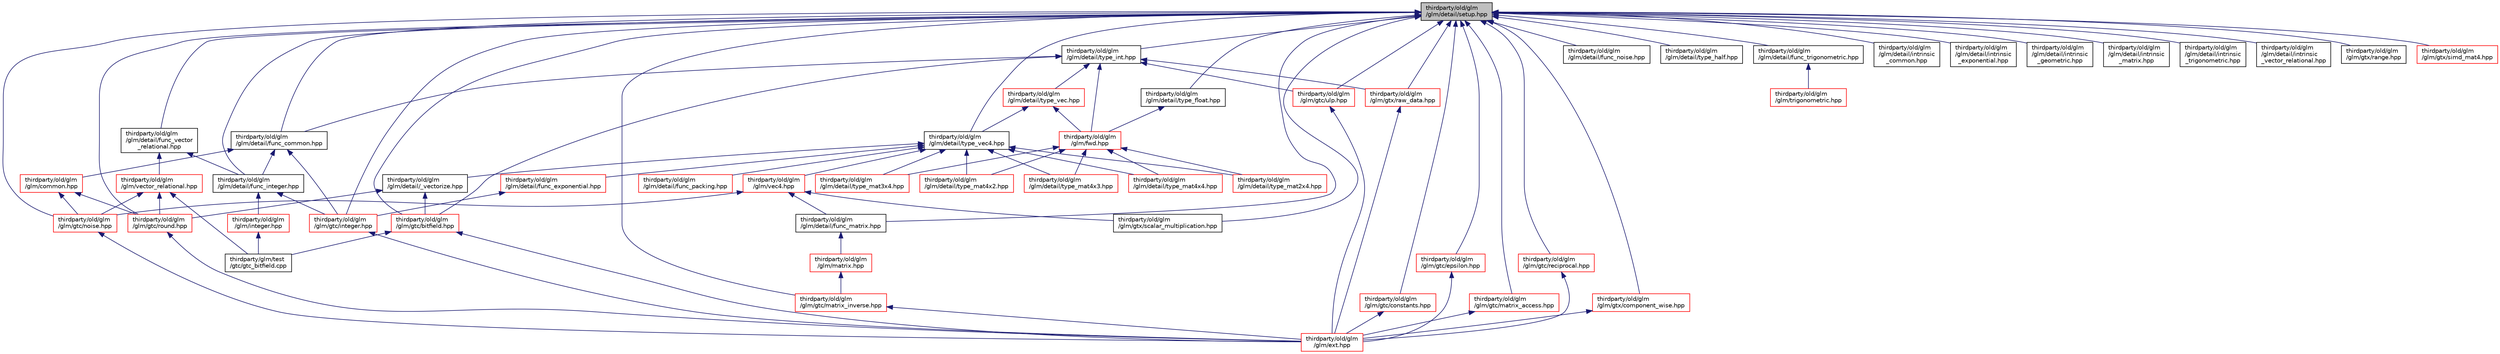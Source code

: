 digraph "thirdparty/old/glm/glm/detail/setup.hpp"
{
  edge [fontname="Helvetica",fontsize="10",labelfontname="Helvetica",labelfontsize="10"];
  node [fontname="Helvetica",fontsize="10",shape=record];
  Node1 [label="thirdparty/old/glm\l/glm/detail/setup.hpp",height=0.2,width=0.4,color="black", fillcolor="grey75", style="filled", fontcolor="black"];
  Node1 -> Node2 [dir="back",color="midnightblue",fontsize="10",style="solid",fontname="Helvetica"];
  Node2 [label="thirdparty/old/glm\l/glm/detail/func_common.hpp",height=0.2,width=0.4,color="black", fillcolor="white", style="filled",URL="$old_2glm_2glm_2detail_2func__common_8hpp.html"];
  Node2 -> Node3 [dir="back",color="midnightblue",fontsize="10",style="solid",fontname="Helvetica"];
  Node3 [label="thirdparty/old/glm\l/glm/common.hpp",height=0.2,width=0.4,color="red", fillcolor="white", style="filled",URL="$old_2glm_2glm_2common_8hpp.html"];
  Node3 -> Node4 [dir="back",color="midnightblue",fontsize="10",style="solid",fontname="Helvetica"];
  Node4 [label="thirdparty/old/glm\l/glm/gtc/noise.hpp",height=0.2,width=0.4,color="red", fillcolor="white", style="filled",URL="$old_2glm_2glm_2gtc_2noise_8hpp.html"];
  Node4 -> Node5 [dir="back",color="midnightblue",fontsize="10",style="solid",fontname="Helvetica"];
  Node5 [label="thirdparty/old/glm\l/glm/ext.hpp",height=0.2,width=0.4,color="red", fillcolor="white", style="filled",URL="$old_2glm_2glm_2ext_8hpp.html"];
  Node3 -> Node6 [dir="back",color="midnightblue",fontsize="10",style="solid",fontname="Helvetica"];
  Node6 [label="thirdparty/old/glm\l/glm/gtc/round.hpp",height=0.2,width=0.4,color="red", fillcolor="white", style="filled",URL="$old_2glm_2glm_2gtc_2round_8hpp.html"];
  Node6 -> Node5 [dir="back",color="midnightblue",fontsize="10",style="solid",fontname="Helvetica"];
  Node2 -> Node7 [dir="back",color="midnightblue",fontsize="10",style="solid",fontname="Helvetica"];
  Node7 [label="thirdparty/old/glm\l/glm/detail/func_integer.hpp",height=0.2,width=0.4,color="black", fillcolor="white", style="filled",URL="$old_2glm_2glm_2detail_2func__integer_8hpp.html"];
  Node7 -> Node8 [dir="back",color="midnightblue",fontsize="10",style="solid",fontname="Helvetica"];
  Node8 [label="thirdparty/old/glm\l/glm/gtc/integer.hpp",height=0.2,width=0.4,color="red", fillcolor="white", style="filled",URL="$old_2glm_2glm_2gtc_2integer_8hpp.html"];
  Node8 -> Node5 [dir="back",color="midnightblue",fontsize="10",style="solid",fontname="Helvetica"];
  Node7 -> Node9 [dir="back",color="midnightblue",fontsize="10",style="solid",fontname="Helvetica"];
  Node9 [label="thirdparty/old/glm\l/glm/integer.hpp",height=0.2,width=0.4,color="red", fillcolor="white", style="filled",URL="$old_2glm_2glm_2integer_8hpp.html"];
  Node9 -> Node10 [dir="back",color="midnightblue",fontsize="10",style="solid",fontname="Helvetica"];
  Node10 [label="thirdparty/glm/test\l/gtc/gtc_bitfield.cpp",height=0.2,width=0.4,color="black", fillcolor="white", style="filled",URL="$glm_2test_2gtc_2gtc__bitfield_8cpp.html"];
  Node2 -> Node8 [dir="back",color="midnightblue",fontsize="10",style="solid",fontname="Helvetica"];
  Node1 -> Node11 [dir="back",color="midnightblue",fontsize="10",style="solid",fontname="Helvetica"];
  Node11 [label="thirdparty/old/glm\l/glm/detail/type_int.hpp",height=0.2,width=0.4,color="black", fillcolor="white", style="filled",URL="$old_2glm_2glm_2detail_2type__int_8hpp.html"];
  Node11 -> Node2 [dir="back",color="midnightblue",fontsize="10",style="solid",fontname="Helvetica"];
  Node11 -> Node12 [dir="back",color="midnightblue",fontsize="10",style="solid",fontname="Helvetica"];
  Node12 [label="thirdparty/old/glm\l/glm/detail/type_vec.hpp",height=0.2,width=0.4,color="red", fillcolor="white", style="filled",URL="$old_2glm_2glm_2detail_2type__vec_8hpp.html"];
  Node12 -> Node13 [dir="back",color="midnightblue",fontsize="10",style="solid",fontname="Helvetica"];
  Node13 [label="thirdparty/old/glm\l/glm/detail/type_vec4.hpp",height=0.2,width=0.4,color="black", fillcolor="white", style="filled",URL="$old_2glm_2glm_2detail_2type__vec4_8hpp.html"];
  Node13 -> Node14 [dir="back",color="midnightblue",fontsize="10",style="solid",fontname="Helvetica"];
  Node14 [label="thirdparty/old/glm\l/glm/detail/_vectorize.hpp",height=0.2,width=0.4,color="black", fillcolor="white", style="filled",URL="$old_2glm_2glm_2detail_2__vectorize_8hpp.html"];
  Node14 -> Node15 [dir="back",color="midnightblue",fontsize="10",style="solid",fontname="Helvetica"];
  Node15 [label="thirdparty/old/glm\l/glm/gtc/bitfield.hpp",height=0.2,width=0.4,color="red", fillcolor="white", style="filled",URL="$old_2glm_2glm_2gtc_2bitfield_8hpp.html"];
  Node15 -> Node10 [dir="back",color="midnightblue",fontsize="10",style="solid",fontname="Helvetica"];
  Node15 -> Node5 [dir="back",color="midnightblue",fontsize="10",style="solid",fontname="Helvetica"];
  Node14 -> Node6 [dir="back",color="midnightblue",fontsize="10",style="solid",fontname="Helvetica"];
  Node13 -> Node16 [dir="back",color="midnightblue",fontsize="10",style="solid",fontname="Helvetica"];
  Node16 [label="thirdparty/old/glm\l/glm/vec4.hpp",height=0.2,width=0.4,color="red", fillcolor="white", style="filled",URL="$old_2glm_2glm_2vec4_8hpp.html"];
  Node16 -> Node17 [dir="back",color="midnightblue",fontsize="10",style="solid",fontname="Helvetica"];
  Node17 [label="thirdparty/old/glm\l/glm/detail/func_matrix.hpp",height=0.2,width=0.4,color="black", fillcolor="white", style="filled",URL="$old_2glm_2glm_2detail_2func__matrix_8hpp.html"];
  Node17 -> Node18 [dir="back",color="midnightblue",fontsize="10",style="solid",fontname="Helvetica"];
  Node18 [label="thirdparty/old/glm\l/glm/matrix.hpp",height=0.2,width=0.4,color="red", fillcolor="white", style="filled",URL="$old_2glm_2glm_2matrix_8hpp.html"];
  Node18 -> Node19 [dir="back",color="midnightblue",fontsize="10",style="solid",fontname="Helvetica"];
  Node19 [label="thirdparty/old/glm\l/glm/gtc/matrix_inverse.hpp",height=0.2,width=0.4,color="red", fillcolor="white", style="filled",URL="$old_2glm_2glm_2gtc_2matrix__inverse_8hpp.html"];
  Node19 -> Node5 [dir="back",color="midnightblue",fontsize="10",style="solid",fontname="Helvetica"];
  Node16 -> Node4 [dir="back",color="midnightblue",fontsize="10",style="solid",fontname="Helvetica"];
  Node16 -> Node20 [dir="back",color="midnightblue",fontsize="10",style="solid",fontname="Helvetica"];
  Node20 [label="thirdparty/old/glm\l/glm/gtx/scalar_multiplication.hpp",height=0.2,width=0.4,color="black", fillcolor="white", style="filled",URL="$old_2glm_2glm_2gtx_2scalar__multiplication_8hpp.html"];
  Node13 -> Node21 [dir="back",color="midnightblue",fontsize="10",style="solid",fontname="Helvetica"];
  Node21 [label="thirdparty/old/glm\l/glm/detail/func_exponential.hpp",height=0.2,width=0.4,color="red", fillcolor="white", style="filled",URL="$old_2glm_2glm_2detail_2func__exponential_8hpp.html"];
  Node21 -> Node8 [dir="back",color="midnightblue",fontsize="10",style="solid",fontname="Helvetica"];
  Node13 -> Node22 [dir="back",color="midnightblue",fontsize="10",style="solid",fontname="Helvetica"];
  Node22 [label="thirdparty/old/glm\l/glm/detail/type_mat2x4.hpp",height=0.2,width=0.4,color="red", fillcolor="white", style="filled",URL="$old_2glm_2glm_2detail_2type__mat2x4_8hpp.html"];
  Node13 -> Node23 [dir="back",color="midnightblue",fontsize="10",style="solid",fontname="Helvetica"];
  Node23 [label="thirdparty/old/glm\l/glm/detail/type_mat3x4.hpp",height=0.2,width=0.4,color="red", fillcolor="white", style="filled",URL="$old_2glm_2glm_2detail_2type__mat3x4_8hpp.html"];
  Node13 -> Node24 [dir="back",color="midnightblue",fontsize="10",style="solid",fontname="Helvetica"];
  Node24 [label="thirdparty/old/glm\l/glm/detail/type_mat4x2.hpp",height=0.2,width=0.4,color="red", fillcolor="white", style="filled",URL="$old_2glm_2glm_2detail_2type__mat4x2_8hpp.html"];
  Node13 -> Node25 [dir="back",color="midnightblue",fontsize="10",style="solid",fontname="Helvetica"];
  Node25 [label="thirdparty/old/glm\l/glm/detail/type_mat4x3.hpp",height=0.2,width=0.4,color="red", fillcolor="white", style="filled",URL="$old_2glm_2glm_2detail_2type__mat4x3_8hpp.html"];
  Node13 -> Node26 [dir="back",color="midnightblue",fontsize="10",style="solid",fontname="Helvetica"];
  Node26 [label="thirdparty/old/glm\l/glm/detail/type_mat4x4.hpp",height=0.2,width=0.4,color="red", fillcolor="white", style="filled",URL="$old_2glm_2glm_2detail_2type__mat4x4_8hpp.html"];
  Node13 -> Node27 [dir="back",color="midnightblue",fontsize="10",style="solid",fontname="Helvetica"];
  Node27 [label="thirdparty/old/glm\l/glm/detail/func_packing.hpp",height=0.2,width=0.4,color="red", fillcolor="white", style="filled",URL="$old_2glm_2glm_2detail_2func__packing_8hpp.html"];
  Node12 -> Node28 [dir="back",color="midnightblue",fontsize="10",style="solid",fontname="Helvetica"];
  Node28 [label="thirdparty/old/glm\l/glm/fwd.hpp",height=0.2,width=0.4,color="red", fillcolor="white", style="filled",URL="$old_2glm_2glm_2fwd_8hpp.html"];
  Node28 -> Node22 [dir="back",color="midnightblue",fontsize="10",style="solid",fontname="Helvetica"];
  Node28 -> Node23 [dir="back",color="midnightblue",fontsize="10",style="solid",fontname="Helvetica"];
  Node28 -> Node24 [dir="back",color="midnightblue",fontsize="10",style="solid",fontname="Helvetica"];
  Node28 -> Node25 [dir="back",color="midnightblue",fontsize="10",style="solid",fontname="Helvetica"];
  Node28 -> Node26 [dir="back",color="midnightblue",fontsize="10",style="solid",fontname="Helvetica"];
  Node11 -> Node28 [dir="back",color="midnightblue",fontsize="10",style="solid",fontname="Helvetica"];
  Node11 -> Node15 [dir="back",color="midnightblue",fontsize="10",style="solid",fontname="Helvetica"];
  Node11 -> Node29 [dir="back",color="midnightblue",fontsize="10",style="solid",fontname="Helvetica"];
  Node29 [label="thirdparty/old/glm\l/glm/gtc/ulp.hpp",height=0.2,width=0.4,color="red", fillcolor="white", style="filled",URL="$old_2glm_2glm_2gtc_2ulp_8hpp.html"];
  Node29 -> Node5 [dir="back",color="midnightblue",fontsize="10",style="solid",fontname="Helvetica"];
  Node11 -> Node30 [dir="back",color="midnightblue",fontsize="10",style="solid",fontname="Helvetica"];
  Node30 [label="thirdparty/old/glm\l/glm/gtx/raw_data.hpp",height=0.2,width=0.4,color="red", fillcolor="white", style="filled",URL="$old_2glm_2glm_2gtx_2raw__data_8hpp.html"];
  Node30 -> Node5 [dir="back",color="midnightblue",fontsize="10",style="solid",fontname="Helvetica"];
  Node1 -> Node31 [dir="back",color="midnightblue",fontsize="10",style="solid",fontname="Helvetica"];
  Node31 [label="thirdparty/old/glm\l/glm/detail/func_vector\l_relational.hpp",height=0.2,width=0.4,color="black", fillcolor="white", style="filled",URL="$old_2glm_2glm_2detail_2func__vector__relational_8hpp.html"];
  Node31 -> Node7 [dir="back",color="midnightblue",fontsize="10",style="solid",fontname="Helvetica"];
  Node31 -> Node32 [dir="back",color="midnightblue",fontsize="10",style="solid",fontname="Helvetica"];
  Node32 [label="thirdparty/old/glm\l/glm/vector_relational.hpp",height=0.2,width=0.4,color="red", fillcolor="white", style="filled",URL="$old_2glm_2glm_2vector__relational_8hpp.html"];
  Node32 -> Node10 [dir="back",color="midnightblue",fontsize="10",style="solid",fontname="Helvetica"];
  Node32 -> Node4 [dir="back",color="midnightblue",fontsize="10",style="solid",fontname="Helvetica"];
  Node32 -> Node6 [dir="back",color="midnightblue",fontsize="10",style="solid",fontname="Helvetica"];
  Node1 -> Node13 [dir="back",color="midnightblue",fontsize="10",style="solid",fontname="Helvetica"];
  Node1 -> Node33 [dir="back",color="midnightblue",fontsize="10",style="solid",fontname="Helvetica"];
  Node33 [label="thirdparty/old/glm\l/glm/detail/type_float.hpp",height=0.2,width=0.4,color="black", fillcolor="white", style="filled",URL="$old_2glm_2glm_2detail_2type__float_8hpp.html"];
  Node33 -> Node28 [dir="back",color="midnightblue",fontsize="10",style="solid",fontname="Helvetica"];
  Node1 -> Node7 [dir="back",color="midnightblue",fontsize="10",style="solid",fontname="Helvetica"];
  Node1 -> Node17 [dir="back",color="midnightblue",fontsize="10",style="solid",fontname="Helvetica"];
  Node1 -> Node34 [dir="back",color="midnightblue",fontsize="10",style="solid",fontname="Helvetica"];
  Node34 [label="thirdparty/old/glm\l/glm/detail/func_noise.hpp",height=0.2,width=0.4,color="black", fillcolor="white", style="filled",URL="$func__noise_8hpp.html",tooltip="OpenGL Mathematics (glm.g-truc.net) "];
  Node1 -> Node35 [dir="back",color="midnightblue",fontsize="10",style="solid",fontname="Helvetica"];
  Node35 [label="thirdparty/old/glm\l/glm/detail/type_half.hpp",height=0.2,width=0.4,color="black", fillcolor="white", style="filled",URL="$old_2glm_2glm_2detail_2type__half_8hpp.html"];
  Node1 -> Node36 [dir="back",color="midnightblue",fontsize="10",style="solid",fontname="Helvetica"];
  Node36 [label="thirdparty/old/glm\l/glm/detail/func_trigonometric.hpp",height=0.2,width=0.4,color="black", fillcolor="white", style="filled",URL="$old_2glm_2glm_2detail_2func__trigonometric_8hpp.html"];
  Node36 -> Node37 [dir="back",color="midnightblue",fontsize="10",style="solid",fontname="Helvetica"];
  Node37 [label="thirdparty/old/glm\l/glm/trigonometric.hpp",height=0.2,width=0.4,color="red", fillcolor="white", style="filled",URL="$old_2glm_2glm_2trigonometric_8hpp.html"];
  Node1 -> Node38 [dir="back",color="midnightblue",fontsize="10",style="solid",fontname="Helvetica"];
  Node38 [label="thirdparty/old/glm\l/glm/detail/intrinsic\l_common.hpp",height=0.2,width=0.4,color="black", fillcolor="white", style="filled",URL="$intrinsic__common_8hpp.html",tooltip="OpenGL Mathematics (glm.g-truc.net) "];
  Node1 -> Node39 [dir="back",color="midnightblue",fontsize="10",style="solid",fontname="Helvetica"];
  Node39 [label="thirdparty/old/glm\l/glm/detail/intrinsic\l_exponential.hpp",height=0.2,width=0.4,color="black", fillcolor="white", style="filled",URL="$intrinsic__exponential_8hpp.html",tooltip="OpenGL Mathematics (glm.g-truc.net) "];
  Node1 -> Node40 [dir="back",color="midnightblue",fontsize="10",style="solid",fontname="Helvetica"];
  Node40 [label="thirdparty/old/glm\l/glm/detail/intrinsic\l_geometric.hpp",height=0.2,width=0.4,color="black", fillcolor="white", style="filled",URL="$intrinsic__geometric_8hpp.html",tooltip="OpenGL Mathematics (glm.g-truc.net) "];
  Node1 -> Node41 [dir="back",color="midnightblue",fontsize="10",style="solid",fontname="Helvetica"];
  Node41 [label="thirdparty/old/glm\l/glm/detail/intrinsic\l_matrix.hpp",height=0.2,width=0.4,color="black", fillcolor="white", style="filled",URL="$intrinsic__matrix_8hpp.html"];
  Node1 -> Node42 [dir="back",color="midnightblue",fontsize="10",style="solid",fontname="Helvetica"];
  Node42 [label="thirdparty/old/glm\l/glm/detail/intrinsic\l_trigonometric.hpp",height=0.2,width=0.4,color="black", fillcolor="white", style="filled",URL="$intrinsic__trigonometric_8hpp.html",tooltip="OpenGL Mathematics (glm.g-truc.net) "];
  Node1 -> Node43 [dir="back",color="midnightblue",fontsize="10",style="solid",fontname="Helvetica"];
  Node43 [label="thirdparty/old/glm\l/glm/detail/intrinsic\l_vector_relational.hpp",height=0.2,width=0.4,color="black", fillcolor="white", style="filled",URL="$intrinsic__vector__relational_8hpp.html",tooltip="OpenGL Mathematics (glm.g-truc.net) "];
  Node1 -> Node15 [dir="back",color="midnightblue",fontsize="10",style="solid",fontname="Helvetica"];
  Node1 -> Node44 [dir="back",color="midnightblue",fontsize="10",style="solid",fontname="Helvetica"];
  Node44 [label="thirdparty/old/glm\l/glm/gtc/constants.hpp",height=0.2,width=0.4,color="red", fillcolor="white", style="filled",URL="$old_2glm_2glm_2gtc_2constants_8hpp.html"];
  Node44 -> Node5 [dir="back",color="midnightblue",fontsize="10",style="solid",fontname="Helvetica"];
  Node1 -> Node45 [dir="back",color="midnightblue",fontsize="10",style="solid",fontname="Helvetica"];
  Node45 [label="thirdparty/old/glm\l/glm/gtc/epsilon.hpp",height=0.2,width=0.4,color="red", fillcolor="white", style="filled",URL="$old_2glm_2glm_2gtc_2epsilon_8hpp.html"];
  Node45 -> Node5 [dir="back",color="midnightblue",fontsize="10",style="solid",fontname="Helvetica"];
  Node1 -> Node8 [dir="back",color="midnightblue",fontsize="10",style="solid",fontname="Helvetica"];
  Node1 -> Node46 [dir="back",color="midnightblue",fontsize="10",style="solid",fontname="Helvetica"];
  Node46 [label="thirdparty/old/glm\l/glm/gtc/matrix_access.hpp",height=0.2,width=0.4,color="red", fillcolor="white", style="filled",URL="$old_2glm_2glm_2gtc_2matrix__access_8hpp.html"];
  Node46 -> Node5 [dir="back",color="midnightblue",fontsize="10",style="solid",fontname="Helvetica"];
  Node1 -> Node19 [dir="back",color="midnightblue",fontsize="10",style="solid",fontname="Helvetica"];
  Node1 -> Node4 [dir="back",color="midnightblue",fontsize="10",style="solid",fontname="Helvetica"];
  Node1 -> Node47 [dir="back",color="midnightblue",fontsize="10",style="solid",fontname="Helvetica"];
  Node47 [label="thirdparty/old/glm\l/glm/gtc/reciprocal.hpp",height=0.2,width=0.4,color="red", fillcolor="white", style="filled",URL="$old_2glm_2glm_2gtc_2reciprocal_8hpp.html"];
  Node47 -> Node5 [dir="back",color="midnightblue",fontsize="10",style="solid",fontname="Helvetica"];
  Node1 -> Node6 [dir="back",color="midnightblue",fontsize="10",style="solid",fontname="Helvetica"];
  Node1 -> Node29 [dir="back",color="midnightblue",fontsize="10",style="solid",fontname="Helvetica"];
  Node1 -> Node48 [dir="back",color="midnightblue",fontsize="10",style="solid",fontname="Helvetica"];
  Node48 [label="thirdparty/old/glm\l/glm/gtx/component_wise.hpp",height=0.2,width=0.4,color="red", fillcolor="white", style="filled",URL="$old_2glm_2glm_2gtx_2component__wise_8hpp.html"];
  Node48 -> Node5 [dir="back",color="midnightblue",fontsize="10",style="solid",fontname="Helvetica"];
  Node1 -> Node30 [dir="back",color="midnightblue",fontsize="10",style="solid",fontname="Helvetica"];
  Node1 -> Node49 [dir="back",color="midnightblue",fontsize="10",style="solid",fontname="Helvetica"];
  Node49 [label="thirdparty/old/glm\l/glm/gtx/range.hpp",height=0.2,width=0.4,color="black", fillcolor="white", style="filled",URL="$old_2glm_2glm_2gtx_2range_8hpp.html"];
  Node1 -> Node20 [dir="back",color="midnightblue",fontsize="10",style="solid",fontname="Helvetica"];
  Node1 -> Node50 [dir="back",color="midnightblue",fontsize="10",style="solid",fontname="Helvetica"];
  Node50 [label="thirdparty/old/glm\l/glm/gtx/simd_mat4.hpp",height=0.2,width=0.4,color="red", fillcolor="white", style="filled",URL="$simd__mat4_8hpp.html",tooltip="OpenGL Mathematics (glm.g-truc.net) "];
}

